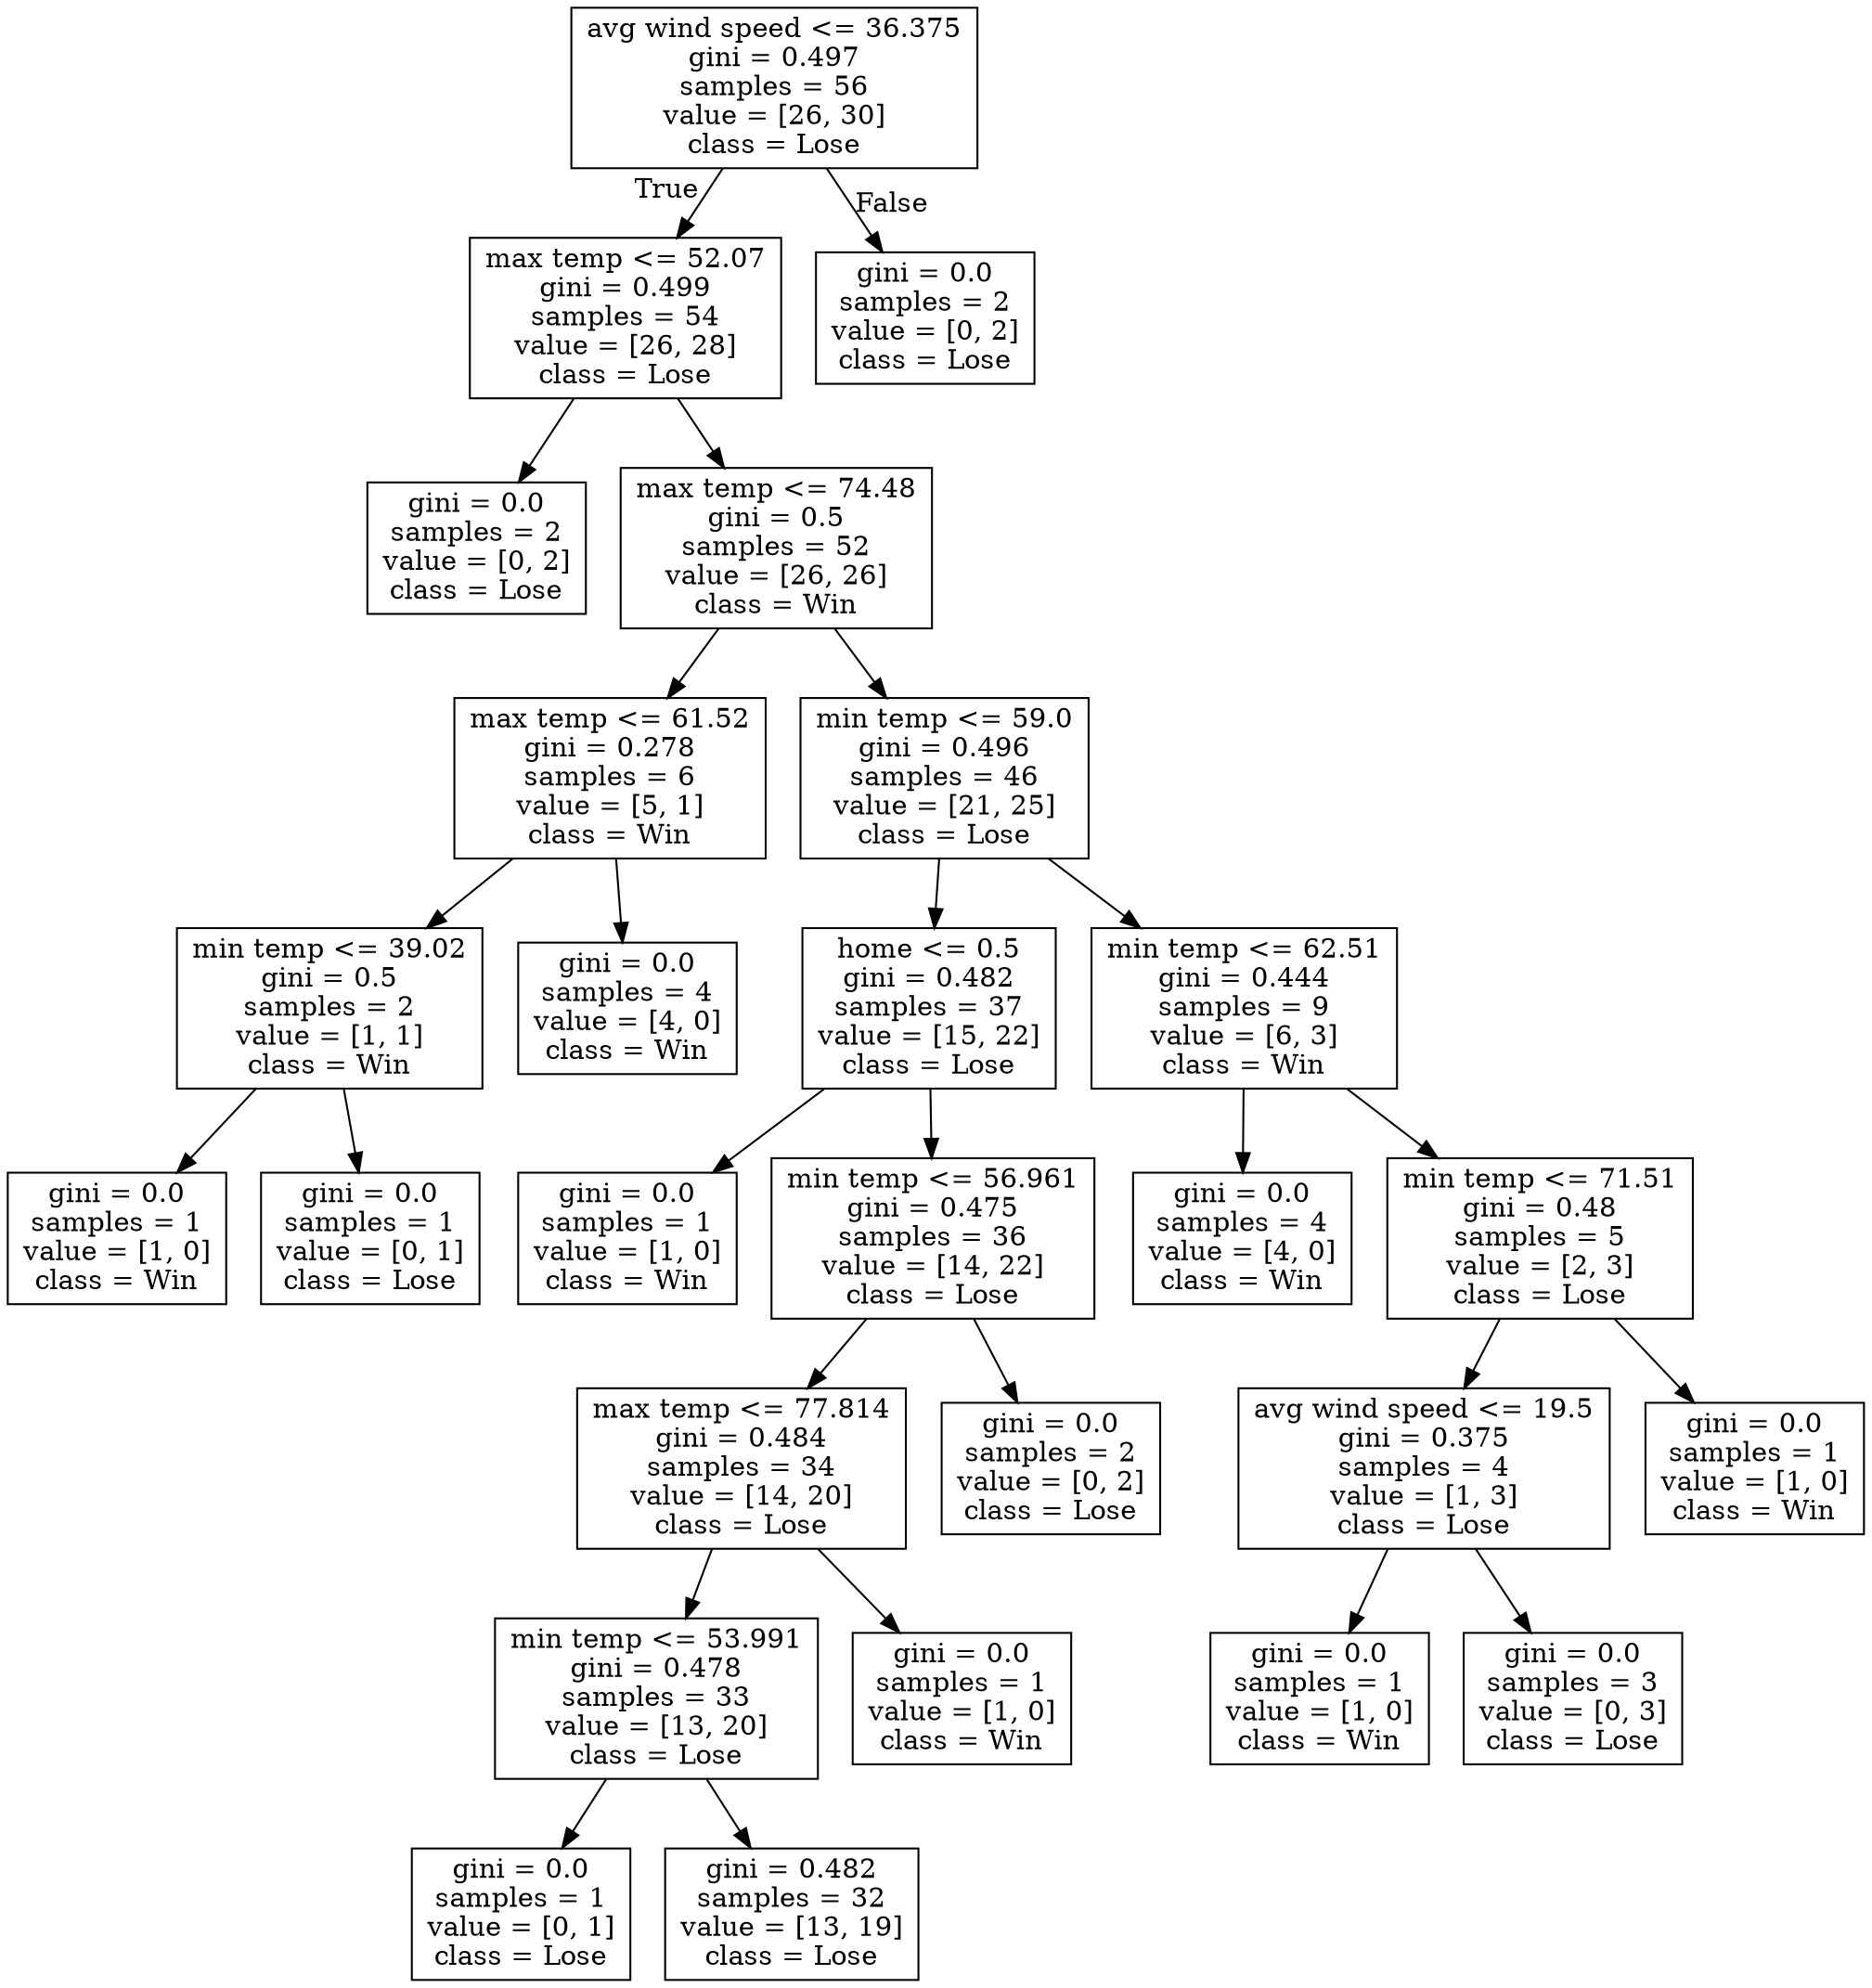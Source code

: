 digraph Tree {
node [shape=box] ;
0 [label="avg wind speed <= 36.375\ngini = 0.497\nsamples = 56\nvalue = [26, 30]\nclass = Lose"] ;
1 [label="max temp <= 52.07\ngini = 0.499\nsamples = 54\nvalue = [26, 28]\nclass = Lose"] ;
0 -> 1 [labeldistance=2.5, labelangle=45, headlabel="True"] ;
2 [label="gini = 0.0\nsamples = 2\nvalue = [0, 2]\nclass = Lose"] ;
1 -> 2 ;
3 [label="max temp <= 74.48\ngini = 0.5\nsamples = 52\nvalue = [26, 26]\nclass = Win"] ;
1 -> 3 ;
4 [label="max temp <= 61.52\ngini = 0.278\nsamples = 6\nvalue = [5, 1]\nclass = Win"] ;
3 -> 4 ;
5 [label="min temp <= 39.02\ngini = 0.5\nsamples = 2\nvalue = [1, 1]\nclass = Win"] ;
4 -> 5 ;
6 [label="gini = 0.0\nsamples = 1\nvalue = [1, 0]\nclass = Win"] ;
5 -> 6 ;
7 [label="gini = 0.0\nsamples = 1\nvalue = [0, 1]\nclass = Lose"] ;
5 -> 7 ;
8 [label="gini = 0.0\nsamples = 4\nvalue = [4, 0]\nclass = Win"] ;
4 -> 8 ;
9 [label="min temp <= 59.0\ngini = 0.496\nsamples = 46\nvalue = [21, 25]\nclass = Lose"] ;
3 -> 9 ;
10 [label="home <= 0.5\ngini = 0.482\nsamples = 37\nvalue = [15, 22]\nclass = Lose"] ;
9 -> 10 ;
11 [label="gini = 0.0\nsamples = 1\nvalue = [1, 0]\nclass = Win"] ;
10 -> 11 ;
12 [label="min temp <= 56.961\ngini = 0.475\nsamples = 36\nvalue = [14, 22]\nclass = Lose"] ;
10 -> 12 ;
13 [label="max temp <= 77.814\ngini = 0.484\nsamples = 34\nvalue = [14, 20]\nclass = Lose"] ;
12 -> 13 ;
14 [label="min temp <= 53.991\ngini = 0.478\nsamples = 33\nvalue = [13, 20]\nclass = Lose"] ;
13 -> 14 ;
15 [label="gini = 0.0\nsamples = 1\nvalue = [0, 1]\nclass = Lose"] ;
14 -> 15 ;
16 [label="gini = 0.482\nsamples = 32\nvalue = [13, 19]\nclass = Lose"] ;
14 -> 16 ;
17 [label="gini = 0.0\nsamples = 1\nvalue = [1, 0]\nclass = Win"] ;
13 -> 17 ;
18 [label="gini = 0.0\nsamples = 2\nvalue = [0, 2]\nclass = Lose"] ;
12 -> 18 ;
19 [label="min temp <= 62.51\ngini = 0.444\nsamples = 9\nvalue = [6, 3]\nclass = Win"] ;
9 -> 19 ;
20 [label="gini = 0.0\nsamples = 4\nvalue = [4, 0]\nclass = Win"] ;
19 -> 20 ;
21 [label="min temp <= 71.51\ngini = 0.48\nsamples = 5\nvalue = [2, 3]\nclass = Lose"] ;
19 -> 21 ;
22 [label="avg wind speed <= 19.5\ngini = 0.375\nsamples = 4\nvalue = [1, 3]\nclass = Lose"] ;
21 -> 22 ;
23 [label="gini = 0.0\nsamples = 1\nvalue = [1, 0]\nclass = Win"] ;
22 -> 23 ;
24 [label="gini = 0.0\nsamples = 3\nvalue = [0, 3]\nclass = Lose"] ;
22 -> 24 ;
25 [label="gini = 0.0\nsamples = 1\nvalue = [1, 0]\nclass = Win"] ;
21 -> 25 ;
26 [label="gini = 0.0\nsamples = 2\nvalue = [0, 2]\nclass = Lose"] ;
0 -> 26 [labeldistance=2.5, labelangle=-45, headlabel="False"] ;
}